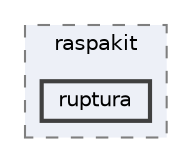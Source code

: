 digraph "src/raspakit/ruptura"
{
 // LATEX_PDF_SIZE
  bgcolor="transparent";
  edge [fontname=Helvetica,fontsize=10,labelfontname=Helvetica,labelfontsize=10];
  node [fontname=Helvetica,fontsize=10,shape=box,height=0.2,width=0.4];
  compound=true
  subgraph clusterdir_d1be7ed14afe084fb053e3b09b9dd147 {
    graph [ bgcolor="#edf0f7", pencolor="grey50", label="raspakit", fontname=Helvetica,fontsize=10 style="filled,dashed", URL="dir_d1be7ed14afe084fb053e3b09b9dd147.html",tooltip=""]
  dir_74c95e08b4f7ea4227084d0055b24d31 [label="ruptura", fillcolor="#edf0f7", color="grey25", style="filled,bold", URL="dir_74c95e08b4f7ea4227084d0055b24d31.html",tooltip=""];
  }
}
